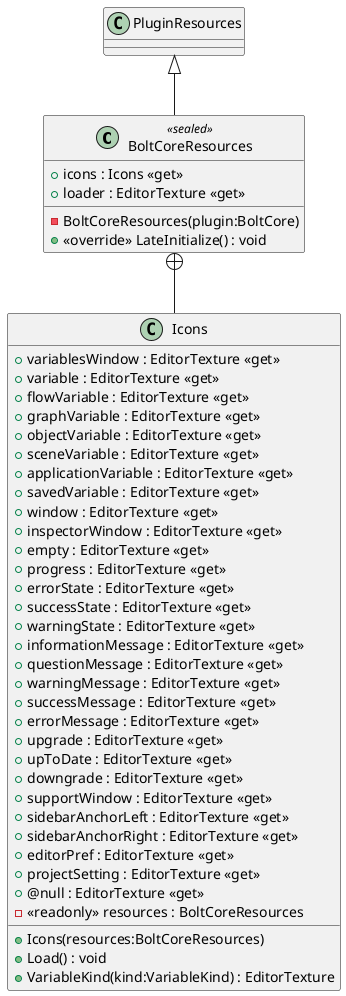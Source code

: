 @startuml
class BoltCoreResources <<sealed>> {
    - BoltCoreResources(plugin:BoltCore)
    + icons : Icons <<get>>
    + loader : EditorTexture <<get>>
    + <<override>> LateInitialize() : void
}
class Icons {
    + variablesWindow : EditorTexture <<get>>
    + variable : EditorTexture <<get>>
    + flowVariable : EditorTexture <<get>>
    + graphVariable : EditorTexture <<get>>
    + objectVariable : EditorTexture <<get>>
    + sceneVariable : EditorTexture <<get>>
    + applicationVariable : EditorTexture <<get>>
    + savedVariable : EditorTexture <<get>>
    + window : EditorTexture <<get>>
    + inspectorWindow : EditorTexture <<get>>
    + empty : EditorTexture <<get>>
    + progress : EditorTexture <<get>>
    + errorState : EditorTexture <<get>>
    + successState : EditorTexture <<get>>
    + warningState : EditorTexture <<get>>
    + informationMessage : EditorTexture <<get>>
    + questionMessage : EditorTexture <<get>>
    + warningMessage : EditorTexture <<get>>
    + successMessage : EditorTexture <<get>>
    + errorMessage : EditorTexture <<get>>
    + upgrade : EditorTexture <<get>>
    + upToDate : EditorTexture <<get>>
    + downgrade : EditorTexture <<get>>
    + supportWindow : EditorTexture <<get>>
    + sidebarAnchorLeft : EditorTexture <<get>>
    + sidebarAnchorRight : EditorTexture <<get>>
    + editorPref : EditorTexture <<get>>
    + projectSetting : EditorTexture <<get>>
    + @null : EditorTexture <<get>>
    + Icons(resources:BoltCoreResources)
    - <<readonly>> resources : BoltCoreResources
    + Load() : void
    + VariableKind(kind:VariableKind) : EditorTexture
}
PluginResources <|-- BoltCoreResources
BoltCoreResources +-- Icons
@enduml
